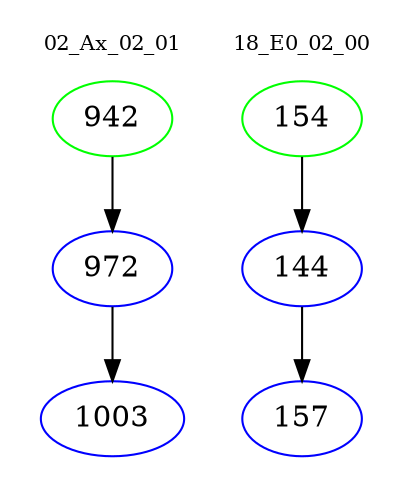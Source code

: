 digraph{
subgraph cluster_0 {
color = white
label = "02_Ax_02_01";
fontsize=10;
T0_942 [label="942", color="green"]
T0_942 -> T0_972 [color="black"]
T0_972 [label="972", color="blue"]
T0_972 -> T0_1003 [color="black"]
T0_1003 [label="1003", color="blue"]
}
subgraph cluster_1 {
color = white
label = "18_E0_02_00";
fontsize=10;
T1_154 [label="154", color="green"]
T1_154 -> T1_144 [color="black"]
T1_144 [label="144", color="blue"]
T1_144 -> T1_157 [color="black"]
T1_157 [label="157", color="blue"]
}
}
